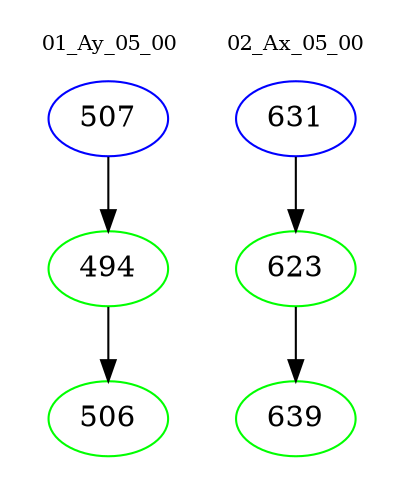 digraph{
subgraph cluster_0 {
color = white
label = "01_Ay_05_00";
fontsize=10;
T0_507 [label="507", color="blue"]
T0_507 -> T0_494 [color="black"]
T0_494 [label="494", color="green"]
T0_494 -> T0_506 [color="black"]
T0_506 [label="506", color="green"]
}
subgraph cluster_1 {
color = white
label = "02_Ax_05_00";
fontsize=10;
T1_631 [label="631", color="blue"]
T1_631 -> T1_623 [color="black"]
T1_623 [label="623", color="green"]
T1_623 -> T1_639 [color="black"]
T1_639 [label="639", color="green"]
}
}
